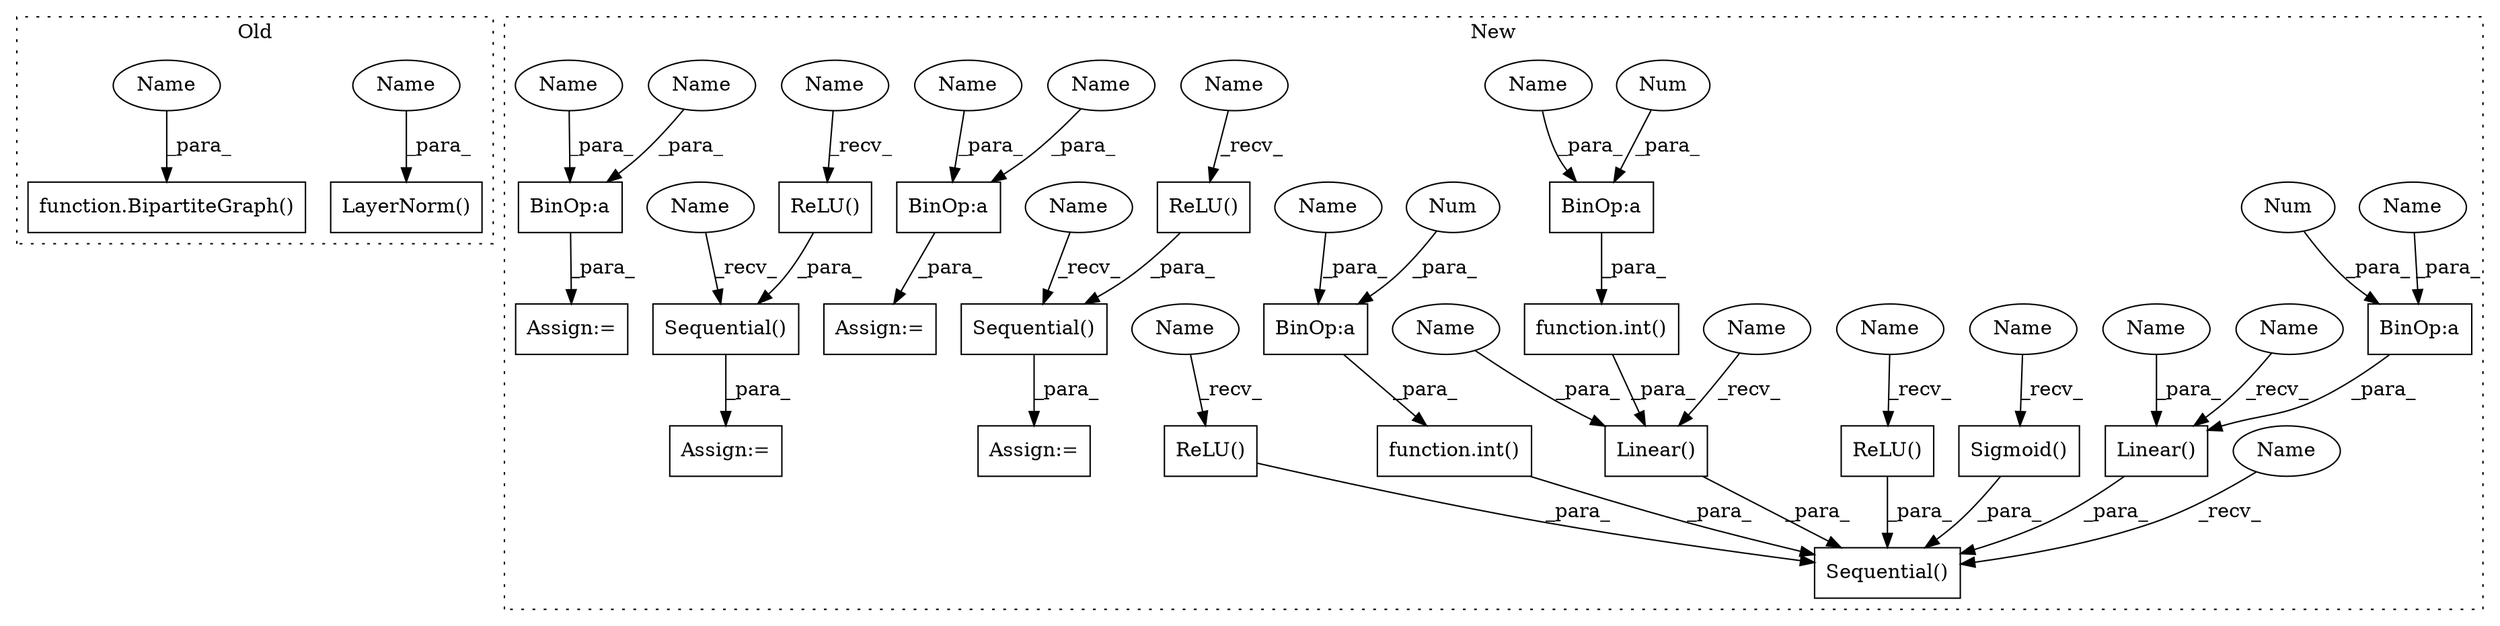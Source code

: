 digraph G {
subgraph cluster0 {
1 [label="function.BipartiteGraph()" a="75" s="5145,5246" l="28,10" shape="box"];
9 [label="LayerNorm()" a="75" s="4745,4776" l="13,1" shape="box"];
40 [label="Name" a="87" s="4758" l="18" shape="ellipse"];
41 [label="Name" a="87" s="5173" l="18" shape="ellipse"];
label = "Old";
style="dotted";
}
subgraph cluster1 {
2 [label="Sequential()" a="75" s="2061,2338" l="27,10" shape="box"];
3 [label="Linear()" a="75" s="2177,2234" l="10,1" shape="box"];
4 [label="Sequential()" a="75" s="2540,2640" l="27,10" shape="box"];
5 [label="BinOp:a" a="82" s="2116" l="1" shape="box"];
6 [label="Sequential()" a="75" s="2403,2503" l="27,10" shape="box"];
7 [label="BinOp:a" a="82" s="2231" l="1" shape="box"];
8 [label="BinOp:a" a="82" s="2305" l="1" shape="box"];
10 [label="function.int()" a="75" s="2208,2233" l="4,1" shape="box"];
11 [label="Sigmoid()" a="75" s="2326" l="12" shape="box"];
12 [label="function.int()" a="75" s="2282,2307" l="4,1" shape="box"];
13 [label="BinOp:a" a="82" s="2911" l="3" shape="box"];
14 [label="BinOp:a" a="82" s="2755" l="3" shape="box"];
15 [label="Num" a="76" s="2232" l="1" shape="ellipse"];
16 [label="Num" a="76" s="2306" l="1" shape="ellipse"];
17 [label="Num" a="76" s="2117" l="1" shape="ellipse"];
18 [label="ReLU()" a="75" s="2494" l="9" shape="box"];
19 [label="Assign:=" a="68" s="2400" l="3" shape="box"];
20 [label="ReLU()" a="75" s="2631" l="9" shape="box"];
21 [label="Assign:=" a="68" s="2537" l="3" shape="box"];
22 [label="ReLU()" a="75" s="2154" l="9" shape="box"];
23 [label="Assign:=" a="68" s="2711" l="3" shape="box"];
24 [label="ReLU()" a="75" s="2249" l="9" shape="box"];
25 [label="Assign:=" a="68" s="2867" l="3" shape="box"];
26 [label="Linear()" a="75" s="2088,2139" l="10,1" shape="box"];
27 [label="Name" a="87" s="2737" l="18" shape="ellipse"];
28 [label="Name" a="87" s="2098" l="18" shape="ellipse"];
29 [label="Name" a="87" s="2893" l="18" shape="ellipse"];
30 [label="Name" a="87" s="2088" l="2" shape="ellipse"];
31 [label="Name" a="87" s="2061" l="2" shape="ellipse"];
32 [label="Name" a="87" s="2177" l="2" shape="ellipse"];
33 [label="Name" a="87" s="2631" l="2" shape="ellipse"];
34 [label="Name" a="87" s="2494" l="2" shape="ellipse"];
35 [label="Name" a="87" s="2326" l="2" shape="ellipse"];
36 [label="Name" a="87" s="2154" l="2" shape="ellipse"];
37 [label="Name" a="87" s="2540" l="2" shape="ellipse"];
38 [label="Name" a="87" s="2403" l="2" shape="ellipse"];
39 [label="Name" a="87" s="2249" l="2" shape="ellipse"];
42 [label="Name" a="87" s="2120" l="19" shape="ellipse"];
43 [label="Name" a="87" s="2286" l="19" shape="ellipse"];
44 [label="Name" a="87" s="2212" l="19" shape="ellipse"];
45 [label="Name" a="87" s="2914" l="19" shape="ellipse"];
46 [label="Name" a="87" s="2187" l="19" shape="ellipse"];
47 [label="Name" a="87" s="2758" l="19" shape="ellipse"];
label = "New";
style="dotted";
}
3 -> 2 [label="_para_"];
4 -> 21 [label="_para_"];
5 -> 26 [label="_para_"];
6 -> 19 [label="_para_"];
7 -> 10 [label="_para_"];
8 -> 12 [label="_para_"];
10 -> 3 [label="_para_"];
11 -> 2 [label="_para_"];
12 -> 2 [label="_para_"];
13 -> 25 [label="_para_"];
14 -> 23 [label="_para_"];
15 -> 7 [label="_para_"];
16 -> 8 [label="_para_"];
17 -> 5 [label="_para_"];
18 -> 6 [label="_para_"];
20 -> 4 [label="_para_"];
22 -> 2 [label="_para_"];
24 -> 2 [label="_para_"];
26 -> 2 [label="_para_"];
27 -> 14 [label="_para_"];
28 -> 5 [label="_para_"];
29 -> 13 [label="_para_"];
30 -> 26 [label="_recv_"];
31 -> 2 [label="_recv_"];
32 -> 3 [label="_recv_"];
33 -> 20 [label="_recv_"];
34 -> 18 [label="_recv_"];
35 -> 11 [label="_recv_"];
36 -> 22 [label="_recv_"];
37 -> 4 [label="_recv_"];
38 -> 6 [label="_recv_"];
39 -> 24 [label="_recv_"];
40 -> 9 [label="_para_"];
41 -> 1 [label="_para_"];
42 -> 26 [label="_para_"];
43 -> 8 [label="_para_"];
44 -> 7 [label="_para_"];
45 -> 13 [label="_para_"];
46 -> 3 [label="_para_"];
47 -> 14 [label="_para_"];
}